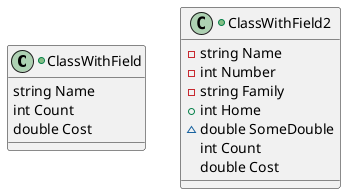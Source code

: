 @startuml
+class ClassWithField
{
  string Name
  int Count
  double Cost
}
+class ClassWithField2
{
  -string Name
  -int Number
  -string Family
  +int Home
  ~double SomeDouble
  int Count
  double Cost
}
@enduml